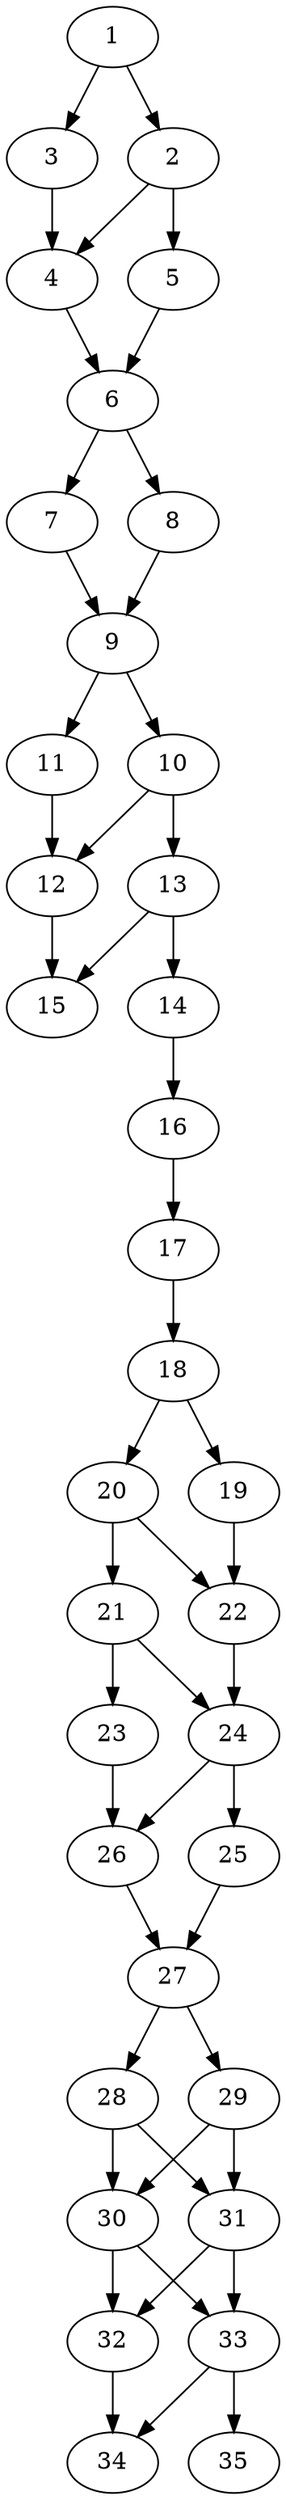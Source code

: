 // DAG automatically generated by daggen at Thu Oct  3 14:05:37 2019
// ./daggen --dot -n 35 --ccr 0.3 --fat 0.3 --regular 0.9 --density 0.9 --mindata 5242880 --maxdata 52428800 
digraph G {
  1 [size="37816320", alpha="0.12", expect_size="11344896"] 
  1 -> 2 [size ="11344896"]
  1 -> 3 [size ="11344896"]
  2 [size="66529280", alpha="0.16", expect_size="19958784"] 
  2 -> 4 [size ="19958784"]
  2 -> 5 [size ="19958784"]
  3 [size="106335573", alpha="0.08", expect_size="31900672"] 
  3 -> 4 [size ="31900672"]
  4 [size="95334400", alpha="0.04", expect_size="28600320"] 
  4 -> 6 [size ="28600320"]
  5 [size="40205653", alpha="0.01", expect_size="12061696"] 
  5 -> 6 [size ="12061696"]
  6 [size="60426240", alpha="0.00", expect_size="18127872"] 
  6 -> 7 [size ="18127872"]
  6 -> 8 [size ="18127872"]
  7 [size="44134400", alpha="0.08", expect_size="13240320"] 
  7 -> 9 [size ="13240320"]
  8 [size="81797120", alpha="0.00", expect_size="24539136"] 
  8 -> 9 [size ="24539136"]
  9 [size="161443840", alpha="0.02", expect_size="48433152"] 
  9 -> 10 [size ="48433152"]
  9 -> 11 [size ="48433152"]
  10 [size="127542613", alpha="0.18", expect_size="38262784"] 
  10 -> 12 [size ="38262784"]
  10 -> 13 [size ="38262784"]
  11 [size="101338453", alpha="0.11", expect_size="30401536"] 
  11 -> 12 [size ="30401536"]
  12 [size="37434027", alpha="0.05", expect_size="11230208"] 
  12 -> 15 [size ="11230208"]
  13 [size="159808853", alpha="0.08", expect_size="47942656"] 
  13 -> 14 [size ="47942656"]
  13 -> 15 [size ="47942656"]
  14 [size="64146773", alpha="0.17", expect_size="19244032"] 
  14 -> 16 [size ="19244032"]
  15 [size="93562880", alpha="0.07", expect_size="28068864"] 
  16 [size="103133867", alpha="0.08", expect_size="30940160"] 
  16 -> 17 [size ="30940160"]
  17 [size="106410667", alpha="0.16", expect_size="31923200"] 
  17 -> 18 [size ="31923200"]
  18 [size="172598613", alpha="0.16", expect_size="51779584"] 
  18 -> 19 [size ="51779584"]
  18 -> 20 [size ="51779584"]
  19 [size="17489920", alpha="0.12", expect_size="5246976"] 
  19 -> 22 [size ="5246976"]
  20 [size="31037440", alpha="0.05", expect_size="9311232"] 
  20 -> 21 [size ="9311232"]
  20 -> 22 [size ="9311232"]
  21 [size="170376533", alpha="0.20", expect_size="51112960"] 
  21 -> 23 [size ="51112960"]
  21 -> 24 [size ="51112960"]
  22 [size="101075627", alpha="0.01", expect_size="30322688"] 
  22 -> 24 [size ="30322688"]
  23 [size="142417920", alpha="0.14", expect_size="42725376"] 
  23 -> 26 [size ="42725376"]
  24 [size="48800427", alpha="0.17", expect_size="14640128"] 
  24 -> 25 [size ="14640128"]
  24 -> 26 [size ="14640128"]
  25 [size="28197547", alpha="0.02", expect_size="8459264"] 
  25 -> 27 [size ="8459264"]
  26 [size="84811093", alpha="0.13", expect_size="25443328"] 
  26 -> 27 [size ="25443328"]
  27 [size="149749760", alpha="0.08", expect_size="44924928"] 
  27 -> 28 [size ="44924928"]
  27 -> 29 [size ="44924928"]
  28 [size="114520747", alpha="0.10", expect_size="34356224"] 
  28 -> 30 [size ="34356224"]
  28 -> 31 [size ="34356224"]
  29 [size="79595520", alpha="0.11", expect_size="23878656"] 
  29 -> 30 [size ="23878656"]
  29 -> 31 [size ="23878656"]
  30 [size="173677227", alpha="0.06", expect_size="52103168"] 
  30 -> 32 [size ="52103168"]
  30 -> 33 [size ="52103168"]
  31 [size="52766720", alpha="0.12", expect_size="15830016"] 
  31 -> 32 [size ="15830016"]
  31 -> 33 [size ="15830016"]
  32 [size="51783680", alpha="0.20", expect_size="15535104"] 
  32 -> 34 [size ="15535104"]
  33 [size="62491307", alpha="0.06", expect_size="18747392"] 
  33 -> 34 [size ="18747392"]
  33 -> 35 [size ="18747392"]
  34 [size="173755733", alpha="0.18", expect_size="52126720"] 
  35 [size="148858880", alpha="0.00", expect_size="44657664"] 
}
